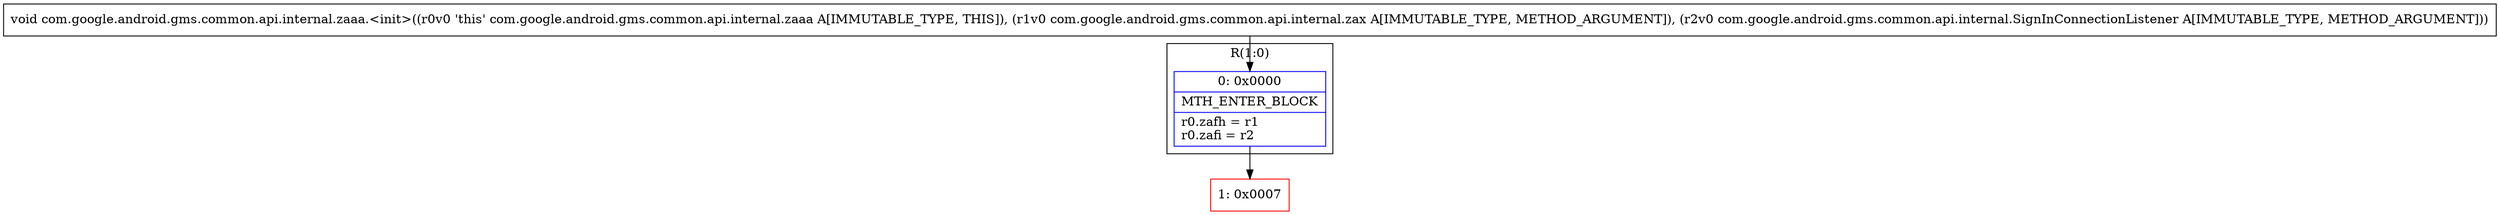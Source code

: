 digraph "CFG forcom.google.android.gms.common.api.internal.zaaa.\<init\>(Lcom\/google\/android\/gms\/common\/api\/internal\/zax;Lcom\/google\/android\/gms\/common\/api\/internal\/SignInConnectionListener;)V" {
subgraph cluster_Region_1969939711 {
label = "R(1:0)";
node [shape=record,color=blue];
Node_0 [shape=record,label="{0\:\ 0x0000|MTH_ENTER_BLOCK\l|r0.zafh = r1\lr0.zafi = r2\l}"];
}
Node_1 [shape=record,color=red,label="{1\:\ 0x0007}"];
MethodNode[shape=record,label="{void com.google.android.gms.common.api.internal.zaaa.\<init\>((r0v0 'this' com.google.android.gms.common.api.internal.zaaa A[IMMUTABLE_TYPE, THIS]), (r1v0 com.google.android.gms.common.api.internal.zax A[IMMUTABLE_TYPE, METHOD_ARGUMENT]), (r2v0 com.google.android.gms.common.api.internal.SignInConnectionListener A[IMMUTABLE_TYPE, METHOD_ARGUMENT])) }"];
MethodNode -> Node_0;
Node_0 -> Node_1;
}


